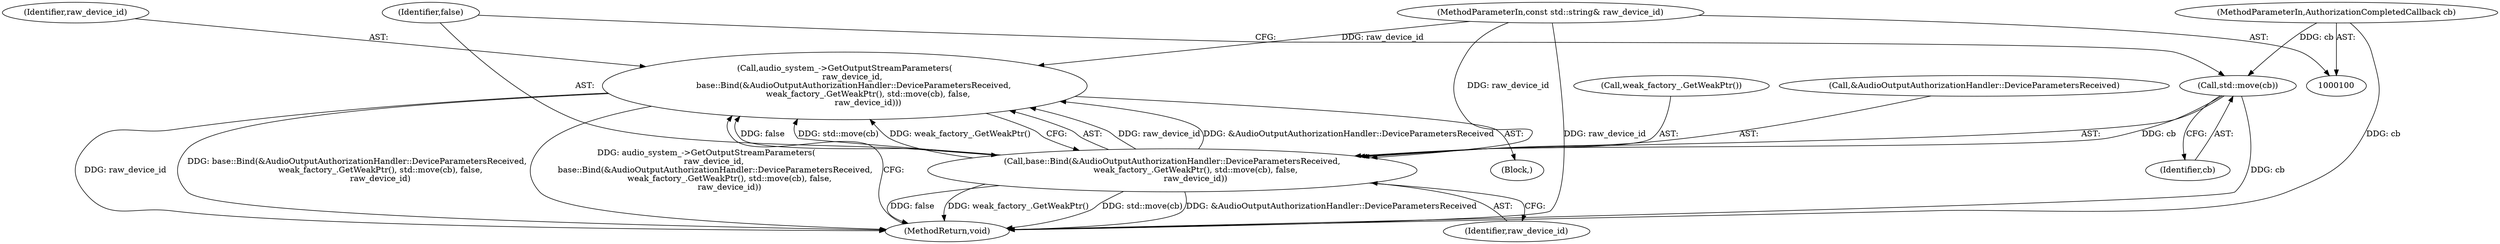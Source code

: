 digraph "0_Chrome_04ff52bb66284467ccb43d90800013b89ee8db75_0@API" {
"1000109" [label="(Call,audio_system_->GetOutputStreamParameters(\n      raw_device_id,\n       base::Bind(&AudioOutputAuthorizationHandler::DeviceParametersReceived,\n                  weak_factory_.GetWeakPtr(), std::move(cb), false,\n                  raw_device_id)))"];
"1000111" [label="(Call,base::Bind(&AudioOutputAuthorizationHandler::DeviceParametersReceived,\n                  weak_factory_.GetWeakPtr(), std::move(cb), false,\n                  raw_device_id))"];
"1000115" [label="(Call,std::move(cb))"];
"1000101" [label="(MethodParameterIn,AuthorizationCompletedCallback cb)"];
"1000102" [label="(MethodParameterIn,const std::string& raw_device_id)"];
"1000101" [label="(MethodParameterIn,AuthorizationCompletedCallback cb)"];
"1000117" [label="(Identifier,false)"];
"1000118" [label="(Identifier,raw_device_id)"];
"1000114" [label="(Call,weak_factory_.GetWeakPtr())"];
"1000109" [label="(Call,audio_system_->GetOutputStreamParameters(\n      raw_device_id,\n       base::Bind(&AudioOutputAuthorizationHandler::DeviceParametersReceived,\n                  weak_factory_.GetWeakPtr(), std::move(cb), false,\n                  raw_device_id)))"];
"1000112" [label="(Call,&AudioOutputAuthorizationHandler::DeviceParametersReceived)"];
"1000111" [label="(Call,base::Bind(&AudioOutputAuthorizationHandler::DeviceParametersReceived,\n                  weak_factory_.GetWeakPtr(), std::move(cb), false,\n                  raw_device_id))"];
"1000116" [label="(Identifier,cb)"];
"1000110" [label="(Identifier,raw_device_id)"];
"1000115" [label="(Call,std::move(cb))"];
"1000119" [label="(MethodReturn,void)"];
"1000103" [label="(Block,)"];
"1000102" [label="(MethodParameterIn,const std::string& raw_device_id)"];
"1000109" -> "1000103"  [label="AST: "];
"1000109" -> "1000111"  [label="CFG: "];
"1000110" -> "1000109"  [label="AST: "];
"1000111" -> "1000109"  [label="AST: "];
"1000119" -> "1000109"  [label="CFG: "];
"1000109" -> "1000119"  [label="DDG: raw_device_id"];
"1000109" -> "1000119"  [label="DDG: base::Bind(&AudioOutputAuthorizationHandler::DeviceParametersReceived,\n                  weak_factory_.GetWeakPtr(), std::move(cb), false,\n                  raw_device_id)"];
"1000109" -> "1000119"  [label="DDG: audio_system_->GetOutputStreamParameters(\n      raw_device_id,\n       base::Bind(&AudioOutputAuthorizationHandler::DeviceParametersReceived,\n                  weak_factory_.GetWeakPtr(), std::move(cb), false,\n                  raw_device_id))"];
"1000111" -> "1000109"  [label="DDG: raw_device_id"];
"1000111" -> "1000109"  [label="DDG: &AudioOutputAuthorizationHandler::DeviceParametersReceived"];
"1000111" -> "1000109"  [label="DDG: false"];
"1000111" -> "1000109"  [label="DDG: std::move(cb)"];
"1000111" -> "1000109"  [label="DDG: weak_factory_.GetWeakPtr()"];
"1000102" -> "1000109"  [label="DDG: raw_device_id"];
"1000111" -> "1000118"  [label="CFG: "];
"1000112" -> "1000111"  [label="AST: "];
"1000114" -> "1000111"  [label="AST: "];
"1000115" -> "1000111"  [label="AST: "];
"1000117" -> "1000111"  [label="AST: "];
"1000118" -> "1000111"  [label="AST: "];
"1000111" -> "1000119"  [label="DDG: false"];
"1000111" -> "1000119"  [label="DDG: weak_factory_.GetWeakPtr()"];
"1000111" -> "1000119"  [label="DDG: std::move(cb)"];
"1000111" -> "1000119"  [label="DDG: &AudioOutputAuthorizationHandler::DeviceParametersReceived"];
"1000115" -> "1000111"  [label="DDG: cb"];
"1000102" -> "1000111"  [label="DDG: raw_device_id"];
"1000115" -> "1000116"  [label="CFG: "];
"1000116" -> "1000115"  [label="AST: "];
"1000117" -> "1000115"  [label="CFG: "];
"1000115" -> "1000119"  [label="DDG: cb"];
"1000101" -> "1000115"  [label="DDG: cb"];
"1000101" -> "1000100"  [label="AST: "];
"1000101" -> "1000119"  [label="DDG: cb"];
"1000102" -> "1000100"  [label="AST: "];
"1000102" -> "1000119"  [label="DDG: raw_device_id"];
}
